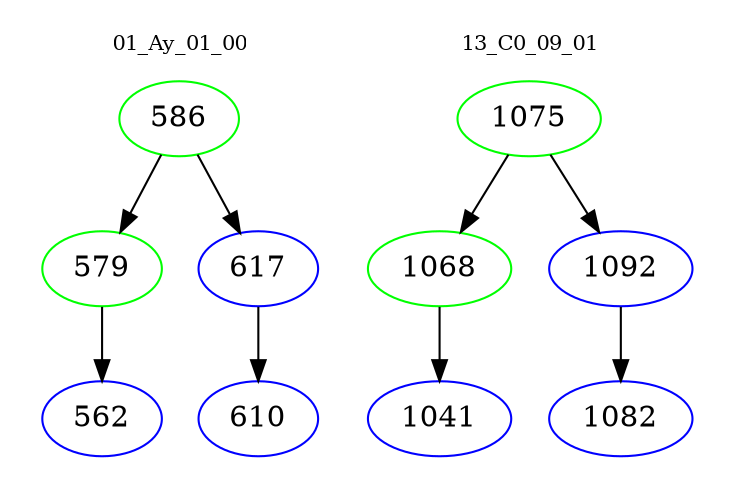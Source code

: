 digraph{
subgraph cluster_0 {
color = white
label = "01_Ay_01_00";
fontsize=10;
T0_586 [label="586", color="green"]
T0_586 -> T0_579 [color="black"]
T0_579 [label="579", color="green"]
T0_579 -> T0_562 [color="black"]
T0_562 [label="562", color="blue"]
T0_586 -> T0_617 [color="black"]
T0_617 [label="617", color="blue"]
T0_617 -> T0_610 [color="black"]
T0_610 [label="610", color="blue"]
}
subgraph cluster_1 {
color = white
label = "13_C0_09_01";
fontsize=10;
T1_1075 [label="1075", color="green"]
T1_1075 -> T1_1068 [color="black"]
T1_1068 [label="1068", color="green"]
T1_1068 -> T1_1041 [color="black"]
T1_1041 [label="1041", color="blue"]
T1_1075 -> T1_1092 [color="black"]
T1_1092 [label="1092", color="blue"]
T1_1092 -> T1_1082 [color="black"]
T1_1082 [label="1082", color="blue"]
}
}
